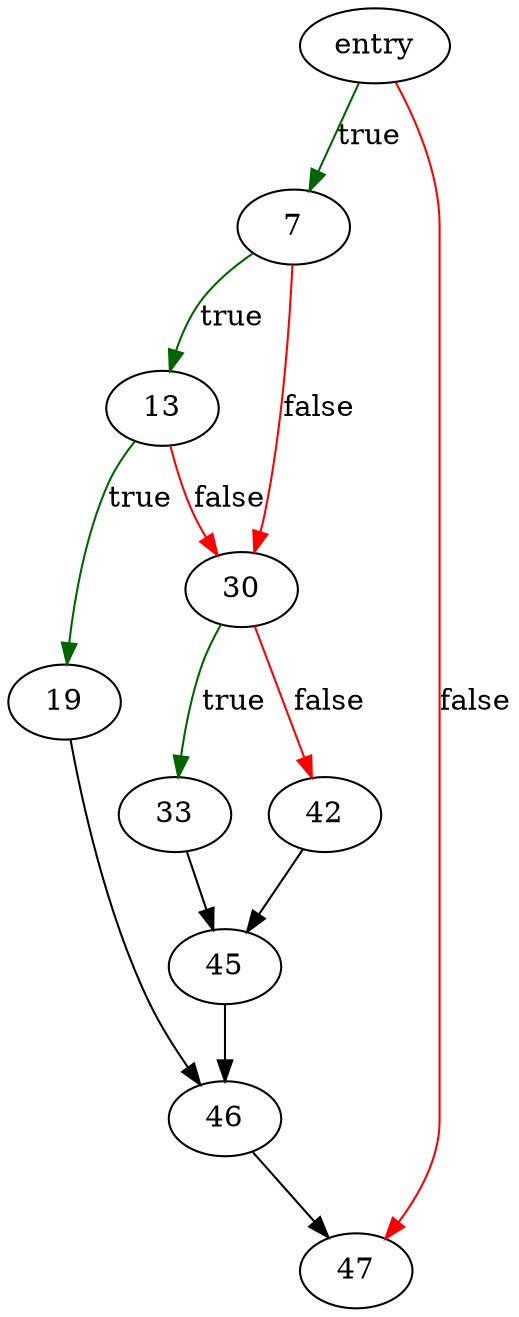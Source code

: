 digraph "sqlite3ScratchFree" {
	// Node definitions.
	1 [label=entry];
	7;
	13;
	19;
	30;
	33;
	42;
	45;
	46;
	47;

	// Edge definitions.
	1 -> 7 [
		color=darkgreen
		label=true
	];
	1 -> 47 [
		color=red
		label=false
	];
	7 -> 13 [
		color=darkgreen
		label=true
	];
	7 -> 30 [
		color=red
		label=false
	];
	13 -> 19 [
		color=darkgreen
		label=true
	];
	13 -> 30 [
		color=red
		label=false
	];
	19 -> 46;
	30 -> 33 [
		color=darkgreen
		label=true
	];
	30 -> 42 [
		color=red
		label=false
	];
	33 -> 45;
	42 -> 45;
	45 -> 46;
	46 -> 47;
}